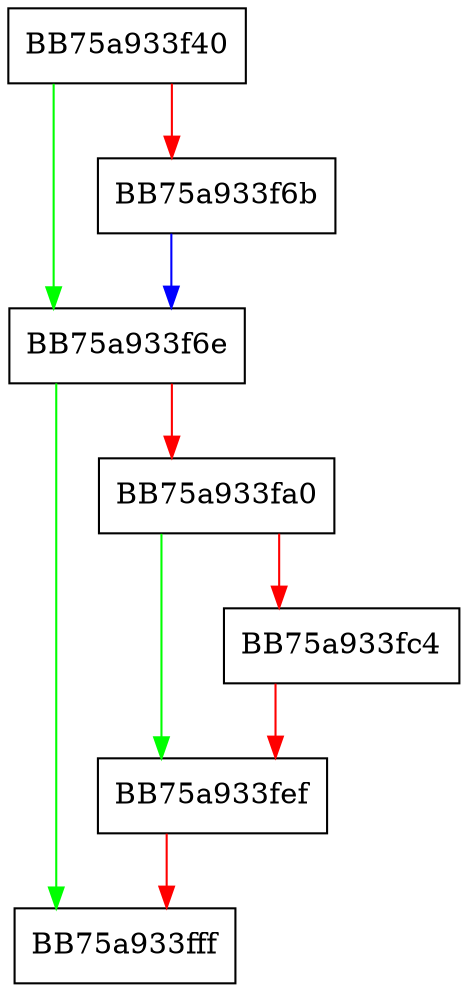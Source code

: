 digraph get_diff_install_time_with_current_time {
  node [shape="box"];
  graph [splines=ortho];
  BB75a933f40 -> BB75a933f6e [color="green"];
  BB75a933f40 -> BB75a933f6b [color="red"];
  BB75a933f6b -> BB75a933f6e [color="blue"];
  BB75a933f6e -> BB75a933fff [color="green"];
  BB75a933f6e -> BB75a933fa0 [color="red"];
  BB75a933fa0 -> BB75a933fef [color="green"];
  BB75a933fa0 -> BB75a933fc4 [color="red"];
  BB75a933fc4 -> BB75a933fef [color="red"];
  BB75a933fef -> BB75a933fff [color="red"];
}